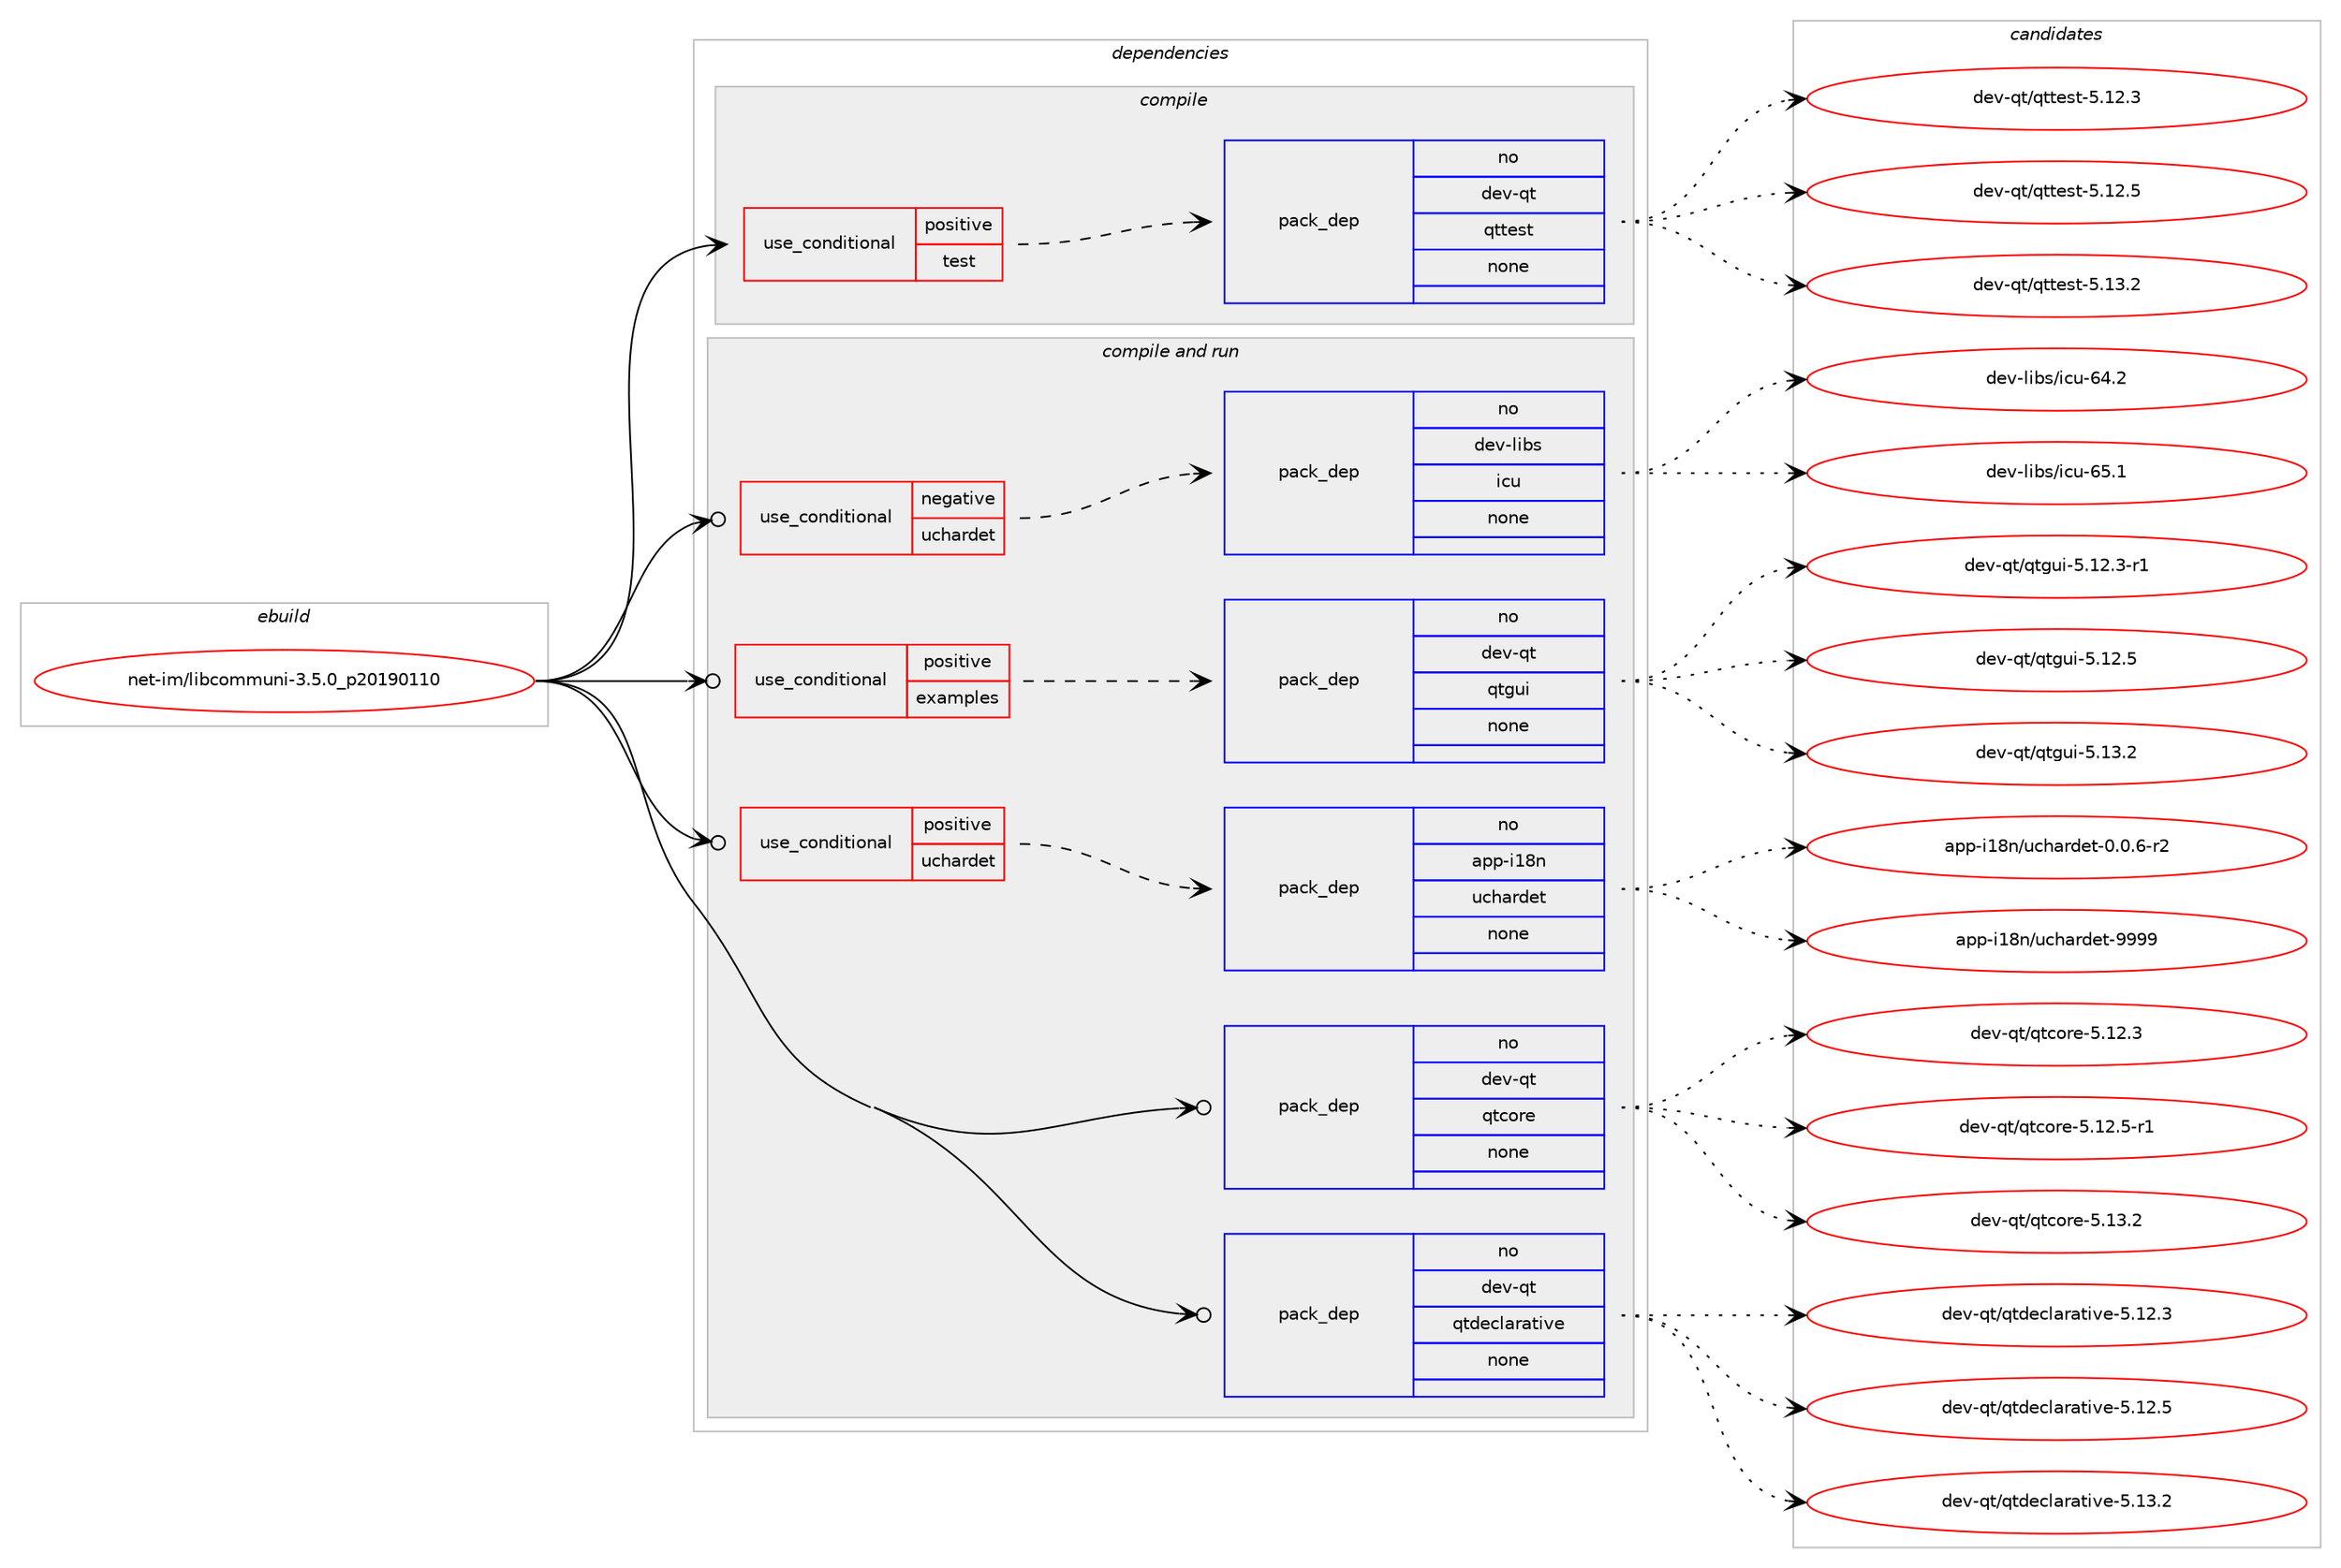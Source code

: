 digraph prolog {

# *************
# Graph options
# *************

newrank=true;
concentrate=true;
compound=true;
graph [rankdir=LR,fontname=Helvetica,fontsize=10,ranksep=1.5];#, ranksep=2.5, nodesep=0.2];
edge  [arrowhead=vee];
node  [fontname=Helvetica,fontsize=10];

# **********
# The ebuild
# **********

subgraph cluster_leftcol {
color=gray;
rank=same;
label=<<i>ebuild</i>>;
id [label="net-im/libcommuni-3.5.0_p20190110", color=red, width=4, href="../net-im/libcommuni-3.5.0_p20190110.svg"];
}

# ****************
# The dependencies
# ****************

subgraph cluster_midcol {
color=gray;
label=<<i>dependencies</i>>;
subgraph cluster_compile {
fillcolor="#eeeeee";
style=filled;
label=<<i>compile</i>>;
subgraph cond200390 {
dependency822471 [label=<<TABLE BORDER="0" CELLBORDER="1" CELLSPACING="0" CELLPADDING="4"><TR><TD ROWSPAN="3" CELLPADDING="10">use_conditional</TD></TR><TR><TD>positive</TD></TR><TR><TD>test</TD></TR></TABLE>>, shape=none, color=red];
subgraph pack607688 {
dependency822472 [label=<<TABLE BORDER="0" CELLBORDER="1" CELLSPACING="0" CELLPADDING="4" WIDTH="220"><TR><TD ROWSPAN="6" CELLPADDING="30">pack_dep</TD></TR><TR><TD WIDTH="110">no</TD></TR><TR><TD>dev-qt</TD></TR><TR><TD>qttest</TD></TR><TR><TD>none</TD></TR><TR><TD></TD></TR></TABLE>>, shape=none, color=blue];
}
dependency822471:e -> dependency822472:w [weight=20,style="dashed",arrowhead="vee"];
}
id:e -> dependency822471:w [weight=20,style="solid",arrowhead="vee"];
}
subgraph cluster_compileandrun {
fillcolor="#eeeeee";
style=filled;
label=<<i>compile and run</i>>;
subgraph cond200391 {
dependency822473 [label=<<TABLE BORDER="0" CELLBORDER="1" CELLSPACING="0" CELLPADDING="4"><TR><TD ROWSPAN="3" CELLPADDING="10">use_conditional</TD></TR><TR><TD>negative</TD></TR><TR><TD>uchardet</TD></TR></TABLE>>, shape=none, color=red];
subgraph pack607689 {
dependency822474 [label=<<TABLE BORDER="0" CELLBORDER="1" CELLSPACING="0" CELLPADDING="4" WIDTH="220"><TR><TD ROWSPAN="6" CELLPADDING="30">pack_dep</TD></TR><TR><TD WIDTH="110">no</TD></TR><TR><TD>dev-libs</TD></TR><TR><TD>icu</TD></TR><TR><TD>none</TD></TR><TR><TD></TD></TR></TABLE>>, shape=none, color=blue];
}
dependency822473:e -> dependency822474:w [weight=20,style="dashed",arrowhead="vee"];
}
id:e -> dependency822473:w [weight=20,style="solid",arrowhead="odotvee"];
subgraph cond200392 {
dependency822475 [label=<<TABLE BORDER="0" CELLBORDER="1" CELLSPACING="0" CELLPADDING="4"><TR><TD ROWSPAN="3" CELLPADDING="10">use_conditional</TD></TR><TR><TD>positive</TD></TR><TR><TD>examples</TD></TR></TABLE>>, shape=none, color=red];
subgraph pack607690 {
dependency822476 [label=<<TABLE BORDER="0" CELLBORDER="1" CELLSPACING="0" CELLPADDING="4" WIDTH="220"><TR><TD ROWSPAN="6" CELLPADDING="30">pack_dep</TD></TR><TR><TD WIDTH="110">no</TD></TR><TR><TD>dev-qt</TD></TR><TR><TD>qtgui</TD></TR><TR><TD>none</TD></TR><TR><TD></TD></TR></TABLE>>, shape=none, color=blue];
}
dependency822475:e -> dependency822476:w [weight=20,style="dashed",arrowhead="vee"];
}
id:e -> dependency822475:w [weight=20,style="solid",arrowhead="odotvee"];
subgraph cond200393 {
dependency822477 [label=<<TABLE BORDER="0" CELLBORDER="1" CELLSPACING="0" CELLPADDING="4"><TR><TD ROWSPAN="3" CELLPADDING="10">use_conditional</TD></TR><TR><TD>positive</TD></TR><TR><TD>uchardet</TD></TR></TABLE>>, shape=none, color=red];
subgraph pack607691 {
dependency822478 [label=<<TABLE BORDER="0" CELLBORDER="1" CELLSPACING="0" CELLPADDING="4" WIDTH="220"><TR><TD ROWSPAN="6" CELLPADDING="30">pack_dep</TD></TR><TR><TD WIDTH="110">no</TD></TR><TR><TD>app-i18n</TD></TR><TR><TD>uchardet</TD></TR><TR><TD>none</TD></TR><TR><TD></TD></TR></TABLE>>, shape=none, color=blue];
}
dependency822477:e -> dependency822478:w [weight=20,style="dashed",arrowhead="vee"];
}
id:e -> dependency822477:w [weight=20,style="solid",arrowhead="odotvee"];
subgraph pack607692 {
dependency822479 [label=<<TABLE BORDER="0" CELLBORDER="1" CELLSPACING="0" CELLPADDING="4" WIDTH="220"><TR><TD ROWSPAN="6" CELLPADDING="30">pack_dep</TD></TR><TR><TD WIDTH="110">no</TD></TR><TR><TD>dev-qt</TD></TR><TR><TD>qtcore</TD></TR><TR><TD>none</TD></TR><TR><TD></TD></TR></TABLE>>, shape=none, color=blue];
}
id:e -> dependency822479:w [weight=20,style="solid",arrowhead="odotvee"];
subgraph pack607693 {
dependency822480 [label=<<TABLE BORDER="0" CELLBORDER="1" CELLSPACING="0" CELLPADDING="4" WIDTH="220"><TR><TD ROWSPAN="6" CELLPADDING="30">pack_dep</TD></TR><TR><TD WIDTH="110">no</TD></TR><TR><TD>dev-qt</TD></TR><TR><TD>qtdeclarative</TD></TR><TR><TD>none</TD></TR><TR><TD></TD></TR></TABLE>>, shape=none, color=blue];
}
id:e -> dependency822480:w [weight=20,style="solid",arrowhead="odotvee"];
}
subgraph cluster_run {
fillcolor="#eeeeee";
style=filled;
label=<<i>run</i>>;
}
}

# **************
# The candidates
# **************

subgraph cluster_choices {
rank=same;
color=gray;
label=<<i>candidates</i>>;

subgraph choice607688 {
color=black;
nodesep=1;
choice100101118451131164711311611610111511645534649504651 [label="dev-qt/qttest-5.12.3", color=red, width=4,href="../dev-qt/qttest-5.12.3.svg"];
choice100101118451131164711311611610111511645534649504653 [label="dev-qt/qttest-5.12.5", color=red, width=4,href="../dev-qt/qttest-5.12.5.svg"];
choice100101118451131164711311611610111511645534649514650 [label="dev-qt/qttest-5.13.2", color=red, width=4,href="../dev-qt/qttest-5.13.2.svg"];
dependency822472:e -> choice100101118451131164711311611610111511645534649504651:w [style=dotted,weight="100"];
dependency822472:e -> choice100101118451131164711311611610111511645534649504653:w [style=dotted,weight="100"];
dependency822472:e -> choice100101118451131164711311611610111511645534649514650:w [style=dotted,weight="100"];
}
subgraph choice607689 {
color=black;
nodesep=1;
choice100101118451081059811547105991174554524650 [label="dev-libs/icu-64.2", color=red, width=4,href="../dev-libs/icu-64.2.svg"];
choice100101118451081059811547105991174554534649 [label="dev-libs/icu-65.1", color=red, width=4,href="../dev-libs/icu-65.1.svg"];
dependency822474:e -> choice100101118451081059811547105991174554524650:w [style=dotted,weight="100"];
dependency822474:e -> choice100101118451081059811547105991174554534649:w [style=dotted,weight="100"];
}
subgraph choice607690 {
color=black;
nodesep=1;
choice1001011184511311647113116103117105455346495046514511449 [label="dev-qt/qtgui-5.12.3-r1", color=red, width=4,href="../dev-qt/qtgui-5.12.3-r1.svg"];
choice100101118451131164711311610311710545534649504653 [label="dev-qt/qtgui-5.12.5", color=red, width=4,href="../dev-qt/qtgui-5.12.5.svg"];
choice100101118451131164711311610311710545534649514650 [label="dev-qt/qtgui-5.13.2", color=red, width=4,href="../dev-qt/qtgui-5.13.2.svg"];
dependency822476:e -> choice1001011184511311647113116103117105455346495046514511449:w [style=dotted,weight="100"];
dependency822476:e -> choice100101118451131164711311610311710545534649504653:w [style=dotted,weight="100"];
dependency822476:e -> choice100101118451131164711311610311710545534649514650:w [style=dotted,weight="100"];
}
subgraph choice607691 {
color=black;
nodesep=1;
choice971121124510549561104711799104971141001011164548464846544511450 [label="app-i18n/uchardet-0.0.6-r2", color=red, width=4,href="../app-i18n/uchardet-0.0.6-r2.svg"];
choice971121124510549561104711799104971141001011164557575757 [label="app-i18n/uchardet-9999", color=red, width=4,href="../app-i18n/uchardet-9999.svg"];
dependency822478:e -> choice971121124510549561104711799104971141001011164548464846544511450:w [style=dotted,weight="100"];
dependency822478:e -> choice971121124510549561104711799104971141001011164557575757:w [style=dotted,weight="100"];
}
subgraph choice607692 {
color=black;
nodesep=1;
choice10010111845113116471131169911111410145534649504651 [label="dev-qt/qtcore-5.12.3", color=red, width=4,href="../dev-qt/qtcore-5.12.3.svg"];
choice100101118451131164711311699111114101455346495046534511449 [label="dev-qt/qtcore-5.12.5-r1", color=red, width=4,href="../dev-qt/qtcore-5.12.5-r1.svg"];
choice10010111845113116471131169911111410145534649514650 [label="dev-qt/qtcore-5.13.2", color=red, width=4,href="../dev-qt/qtcore-5.13.2.svg"];
dependency822479:e -> choice10010111845113116471131169911111410145534649504651:w [style=dotted,weight="100"];
dependency822479:e -> choice100101118451131164711311699111114101455346495046534511449:w [style=dotted,weight="100"];
dependency822479:e -> choice10010111845113116471131169911111410145534649514650:w [style=dotted,weight="100"];
}
subgraph choice607693 {
color=black;
nodesep=1;
choice100101118451131164711311610010199108971149711610511810145534649504651 [label="dev-qt/qtdeclarative-5.12.3", color=red, width=4,href="../dev-qt/qtdeclarative-5.12.3.svg"];
choice100101118451131164711311610010199108971149711610511810145534649504653 [label="dev-qt/qtdeclarative-5.12.5", color=red, width=4,href="../dev-qt/qtdeclarative-5.12.5.svg"];
choice100101118451131164711311610010199108971149711610511810145534649514650 [label="dev-qt/qtdeclarative-5.13.2", color=red, width=4,href="../dev-qt/qtdeclarative-5.13.2.svg"];
dependency822480:e -> choice100101118451131164711311610010199108971149711610511810145534649504651:w [style=dotted,weight="100"];
dependency822480:e -> choice100101118451131164711311610010199108971149711610511810145534649504653:w [style=dotted,weight="100"];
dependency822480:e -> choice100101118451131164711311610010199108971149711610511810145534649514650:w [style=dotted,weight="100"];
}
}

}

